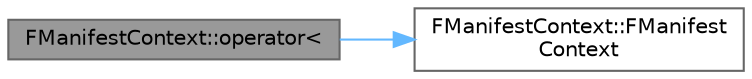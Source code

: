 digraph "FManifestContext::operator&lt;"
{
 // INTERACTIVE_SVG=YES
 // LATEX_PDF_SIZE
  bgcolor="transparent";
  edge [fontname=Helvetica,fontsize=10,labelfontname=Helvetica,labelfontsize=10];
  node [fontname=Helvetica,fontsize=10,shape=box,height=0.2,width=0.4];
  rankdir="LR";
  Node1 [id="Node000001",label="FManifestContext::operator\<",height=0.2,width=0.4,color="gray40", fillcolor="grey60", style="filled", fontcolor="black",tooltip=" "];
  Node1 -> Node2 [id="edge1_Node000001_Node000002",color="steelblue1",style="solid",tooltip=" "];
  Node2 [id="Node000002",label="FManifestContext::FManifest\lContext",height=0.2,width=0.4,color="grey40", fillcolor="white", style="filled",URL="$da/dcf/structFManifestContext.html#a756c316de5442e9af0ff67331b7c005d",tooltip=" "];
}
